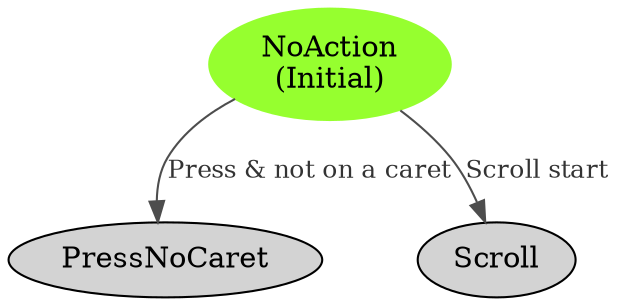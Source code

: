 


digraph event_hub_states {
  node [style=filled];
  edge [color="gray30", fontcolor="gray20", fontsize=12]

  NoAction [label="NoAction\n(Initial)"color="#96FF2F"];#  NoAction -> PressCaret [!abel="Press & on a caret"];
  NoAction -> PressNoCaret [label="Press & not on a caret"];
  NoAction -> Scroll [label="Scroll start"];

}
